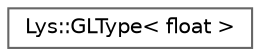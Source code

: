 digraph "Graphical Class Hierarchy"
{
 // LATEX_PDF_SIZE
  bgcolor="transparent";
  edge [fontname=Helvetica,fontsize=10,labelfontname=Helvetica,labelfontsize=10];
  node [fontname=Helvetica,fontsize=10,shape=box,height=0.2,width=0.4];
  rankdir="LR";
  Node0 [id="Node000000",label="Lys::GLType\< float \>",height=0.2,width=0.4,color="grey40", fillcolor="white", style="filled",URL="$structLys_1_1GLType_3_01float_01_4.html",tooltip=" "];
}
